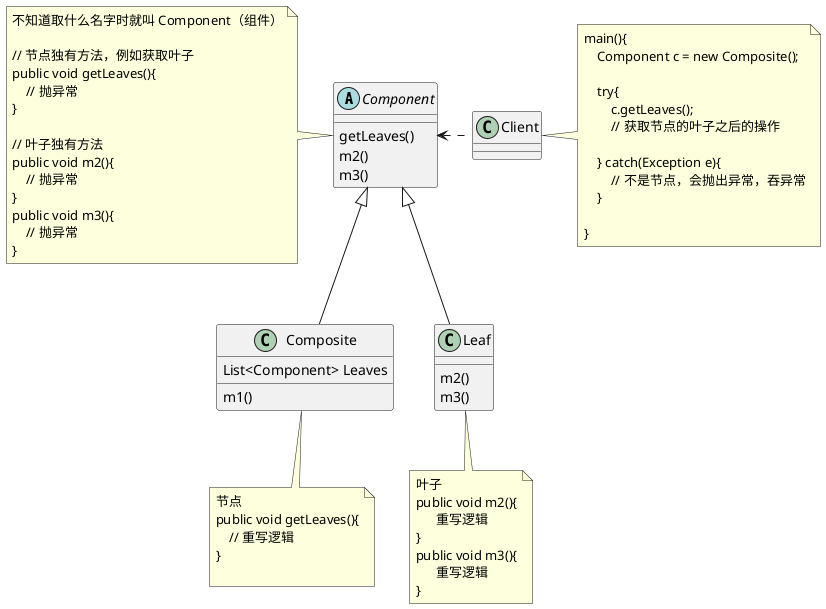 @startuml

abstract class Component {
    getLeaves()
    m2()
    m3()

}
note left
不知道取什么名字时就叫 Component（组件）

// 节点独有方法，例如获取叶子
public void getLeaves(){
    // 抛异常
}

// 叶子独有方法
public void m2(){
    // 抛异常
}
public void m3(){
    // 抛异常
}
end note

class Composite {
    List<Component> Leaves
    m1()
}
note bottom
节点
public void getLeaves(){
    // 重写逻辑
}

end note

class Leaf {
    m2()
    m3()
}
note bottom
叶子
public void m2(){
    // // 重写逻辑
}
public void m3(){
    // // 重写逻辑
}
end note

class Client{}
note right
main(){
    Component c = new Composite();

    try{
        c.getLeaves();
        // 获取节点的叶子之后的操作

    } catch(Exception e){
        // 不是节点，会抛出异常，吞异常
    }

}
end note

Component <|-- Composite
Component <|-- Leaf

Component <. Client

@enduml